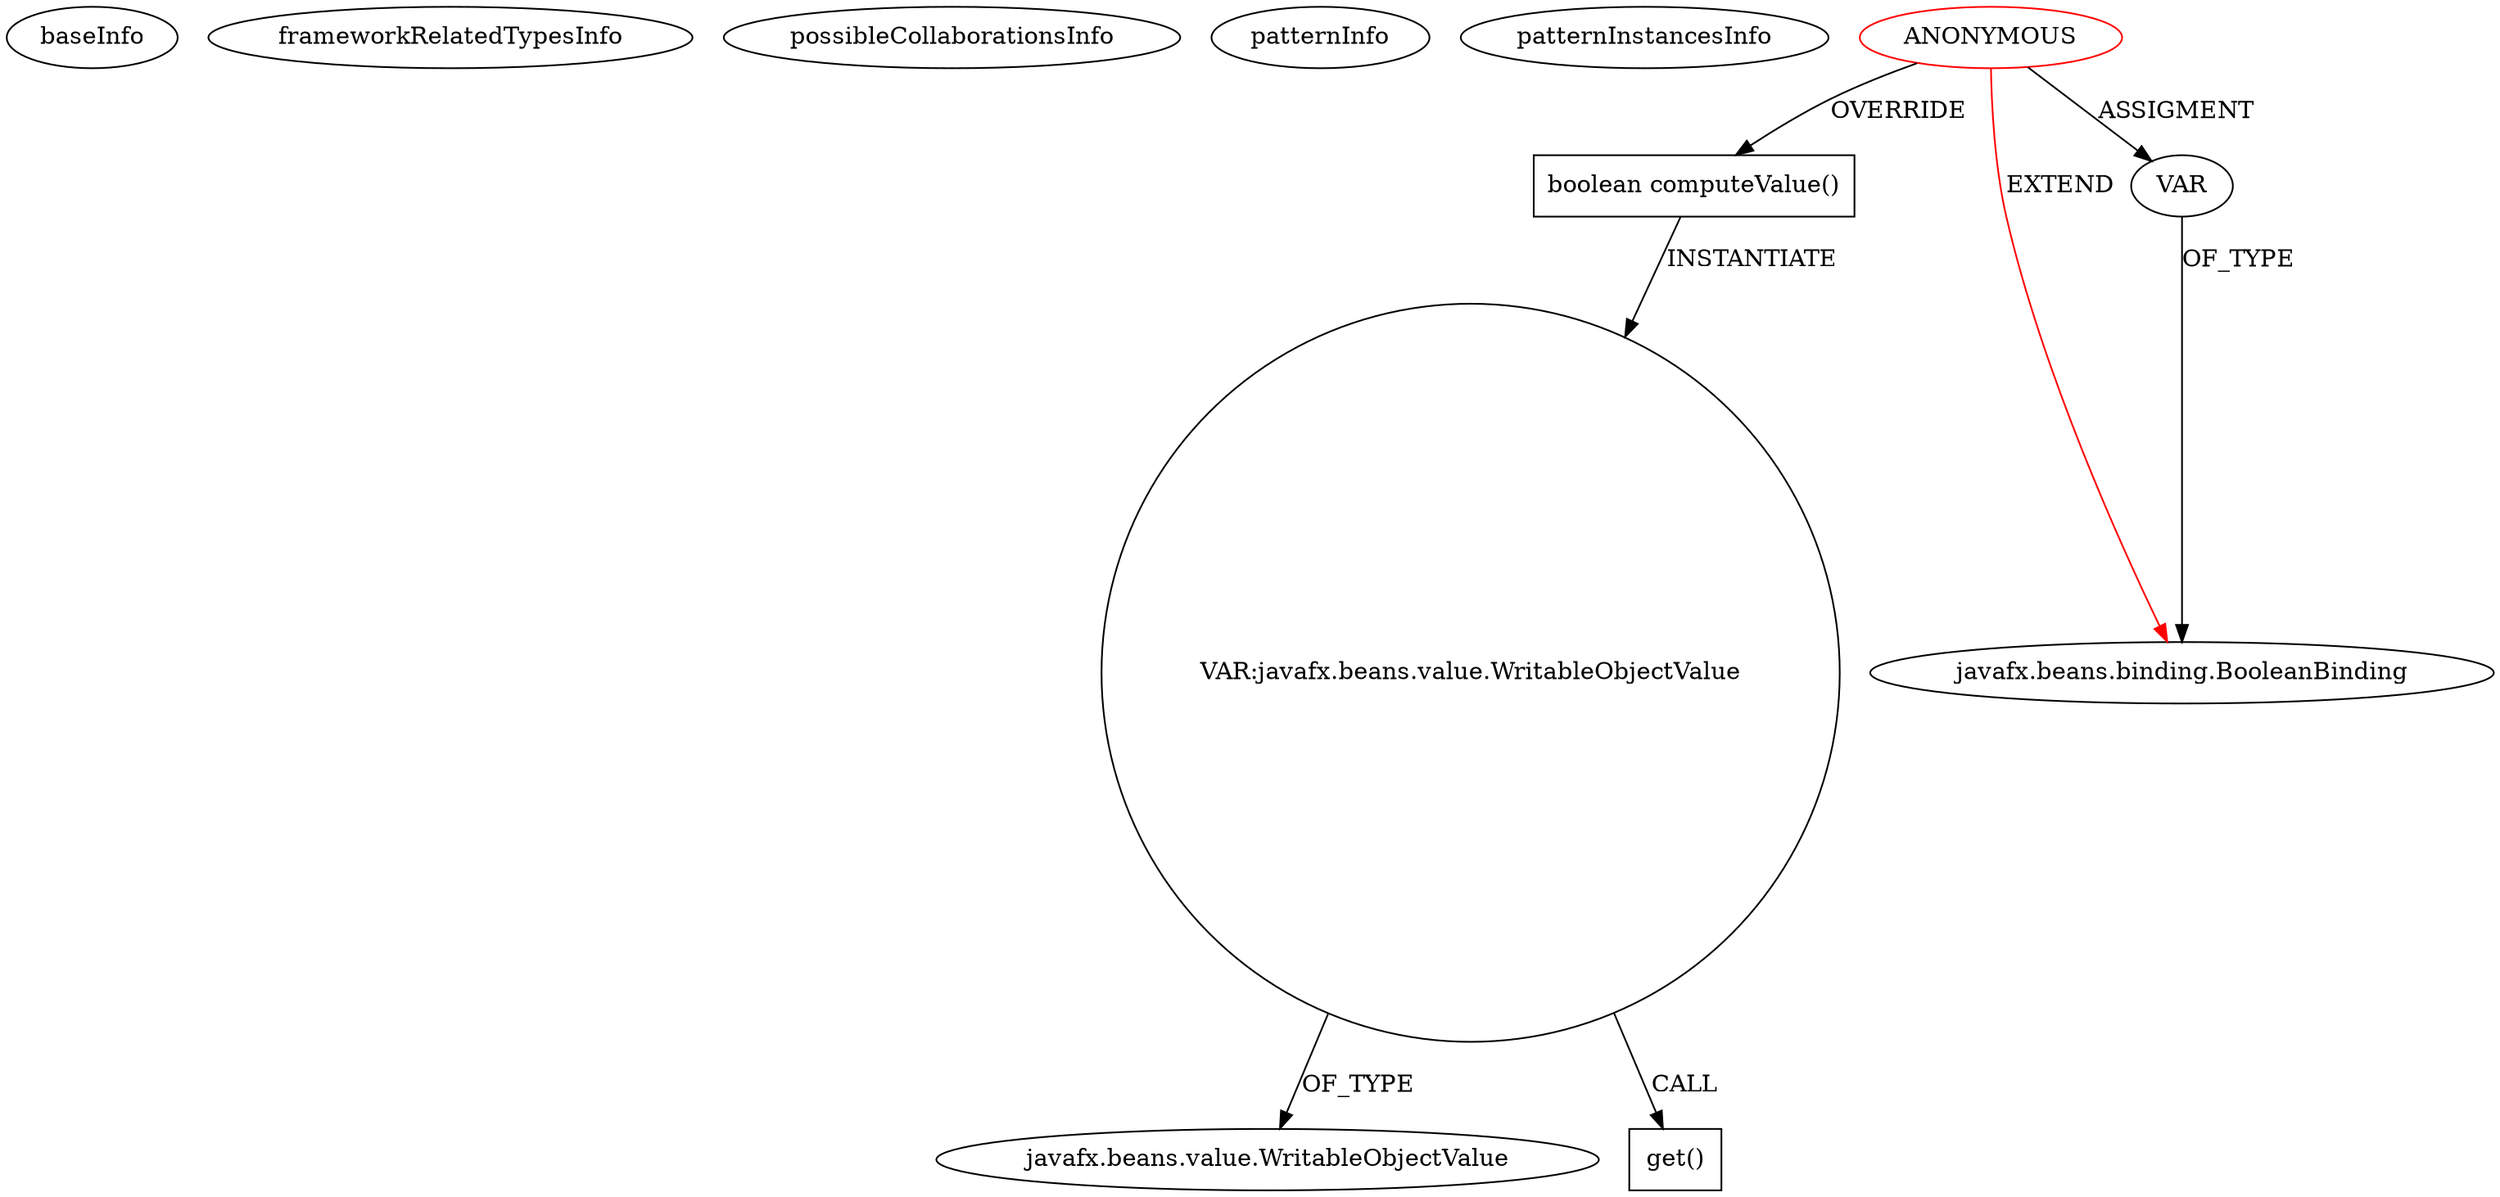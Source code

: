 digraph {
baseInfo[graphId=3587,category="pattern",isAnonymous=true,possibleRelation=false]
frameworkRelatedTypesInfo[0="javafx.beans.binding.BooleanBinding"]
possibleCollaborationsInfo[]
patternInfo[frequency=4.0,patternRootClient=0]
patternInstancesInfo[0="if12b051-SWP_Paint~/if12b051-SWP_Paint/SWP_Paint-master/SWP_Paint/src/gui/ToolsSizeMediator.java~ToolsSizeMediator~3101",1="if12b051-SWP_Paint~/if12b051-SWP_Paint/SWP_Paint-master/SWP_Paint/src/gui/ToolsHeightMediator.java~ToolsHeightMediator~3103",2="if12b051-SWP_Paint~/if12b051-SWP_Paint/SWP_Paint-master/SWP_Paint/src/gui/ToolsRadiusMediator.java~ToolsRadiusMediator~3086",3="if12b051-SWP_Paint~/if12b051-SWP_Paint/SWP_Paint-master/SWP_Paint/src/gui/ToolsWidthMediator.java~ToolsWidthMediator~3088"]
4[label="boolean computeValue()",vertexType="OVERRIDING_METHOD_DECLARATION",isFrameworkType=false,shape=box]
0[label="ANONYMOUS",vertexType="ROOT_ANONYMOUS_DECLARATION",isFrameworkType=false,color=red]
1[label="javafx.beans.binding.BooleanBinding",vertexType="FRAMEWORK_CLASS_TYPE",isFrameworkType=false]
5[label="VAR:javafx.beans.value.WritableObjectValue",vertexType="VARIABLE_EXPRESION",isFrameworkType=false,shape=circle]
7[label="javafx.beans.value.WritableObjectValue",vertexType="FRAMEWORK_INTERFACE_TYPE",isFrameworkType=false]
2[label="VAR",vertexType="OUTSIDE_VARIABLE_EXPRESION",isFrameworkType=false]
9[label="get()",vertexType="INSIDE_CALL",isFrameworkType=false,shape=box]
2->1[label="OF_TYPE"]
4->5[label="INSTANTIATE"]
0->1[label="EXTEND",color=red]
0->2[label="ASSIGMENT"]
0->4[label="OVERRIDE"]
5->9[label="CALL"]
5->7[label="OF_TYPE"]
}
